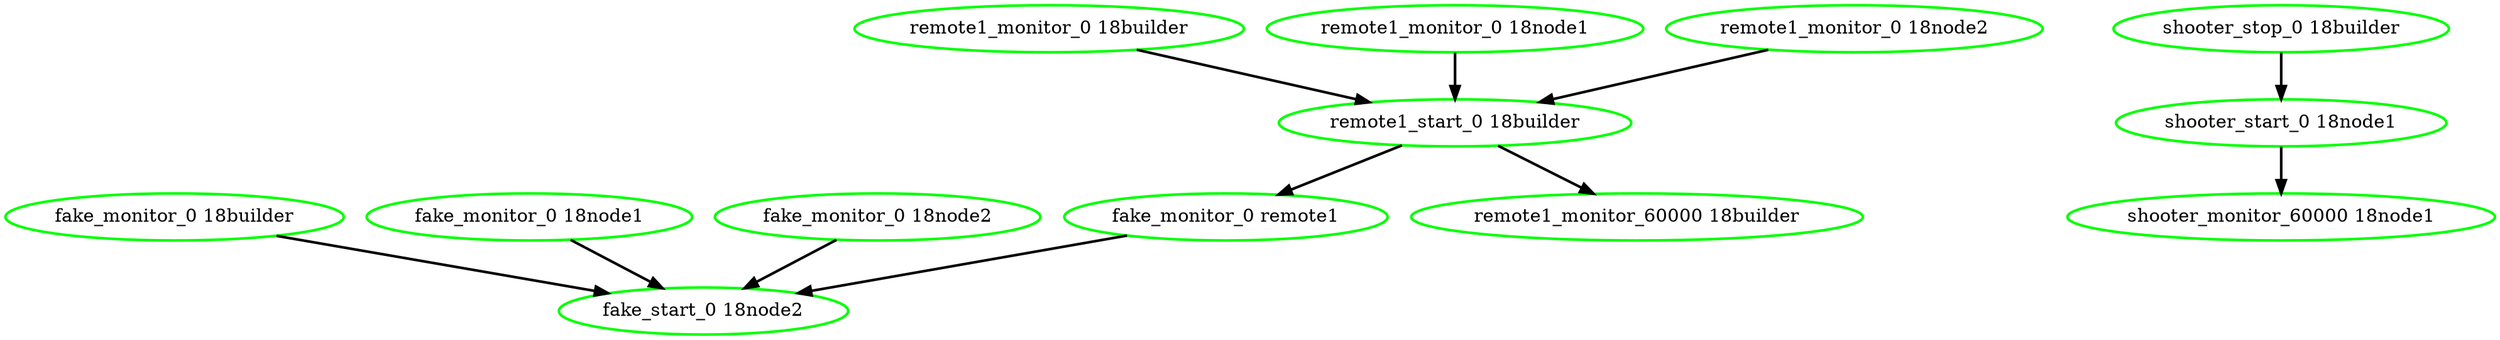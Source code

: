  digraph "g" {
"fake_monitor_0 18builder" -> "fake_start_0 18node2" [ style = bold]
"fake_monitor_0 18builder" [ style=bold color="green" fontcolor="black"]
"fake_monitor_0 18node1" -> "fake_start_0 18node2" [ style = bold]
"fake_monitor_0 18node1" [ style=bold color="green" fontcolor="black"]
"fake_monitor_0 18node2" -> "fake_start_0 18node2" [ style = bold]
"fake_monitor_0 18node2" [ style=bold color="green" fontcolor="black"]
"fake_monitor_0 remote1" -> "fake_start_0 18node2" [ style = bold]
"fake_monitor_0 remote1" [ style=bold color="green" fontcolor="black"]
"fake_start_0 18node2" [ style=bold color="green" fontcolor="black"]
"remote1_monitor_0 18builder" -> "remote1_start_0 18builder" [ style = bold]
"remote1_monitor_0 18builder" [ style=bold color="green" fontcolor="black"]
"remote1_monitor_0 18node1" -> "remote1_start_0 18builder" [ style = bold]
"remote1_monitor_0 18node1" [ style=bold color="green" fontcolor="black"]
"remote1_monitor_0 18node2" -> "remote1_start_0 18builder" [ style = bold]
"remote1_monitor_0 18node2" [ style=bold color="green" fontcolor="black"]
"remote1_monitor_60000 18builder" [ style=bold color="green" fontcolor="black"]
"remote1_start_0 18builder" -> "fake_monitor_0 remote1" [ style = bold]
"remote1_start_0 18builder" -> "remote1_monitor_60000 18builder" [ style = bold]
"remote1_start_0 18builder" [ style=bold color="green" fontcolor="black"]
"shooter_monitor_60000 18node1" [ style=bold color="green" fontcolor="black"]
"shooter_start_0 18node1" -> "shooter_monitor_60000 18node1" [ style = bold]
"shooter_start_0 18node1" [ style=bold color="green" fontcolor="black"]
"shooter_stop_0 18builder" -> "shooter_start_0 18node1" [ style = bold]
"shooter_stop_0 18builder" [ style=bold color="green" fontcolor="black"]
}
